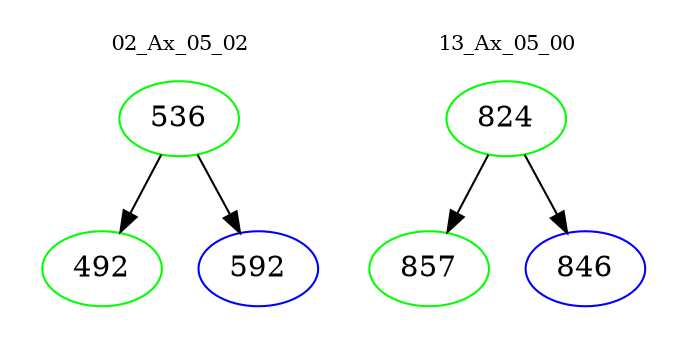 digraph{
subgraph cluster_0 {
color = white
label = "02_Ax_05_02";
fontsize=10;
T0_536 [label="536", color="green"]
T0_536 -> T0_492 [color="black"]
T0_492 [label="492", color="green"]
T0_536 -> T0_592 [color="black"]
T0_592 [label="592", color="blue"]
}
subgraph cluster_1 {
color = white
label = "13_Ax_05_00";
fontsize=10;
T1_824 [label="824", color="green"]
T1_824 -> T1_857 [color="black"]
T1_857 [label="857", color="green"]
T1_824 -> T1_846 [color="black"]
T1_846 [label="846", color="blue"]
}
}
